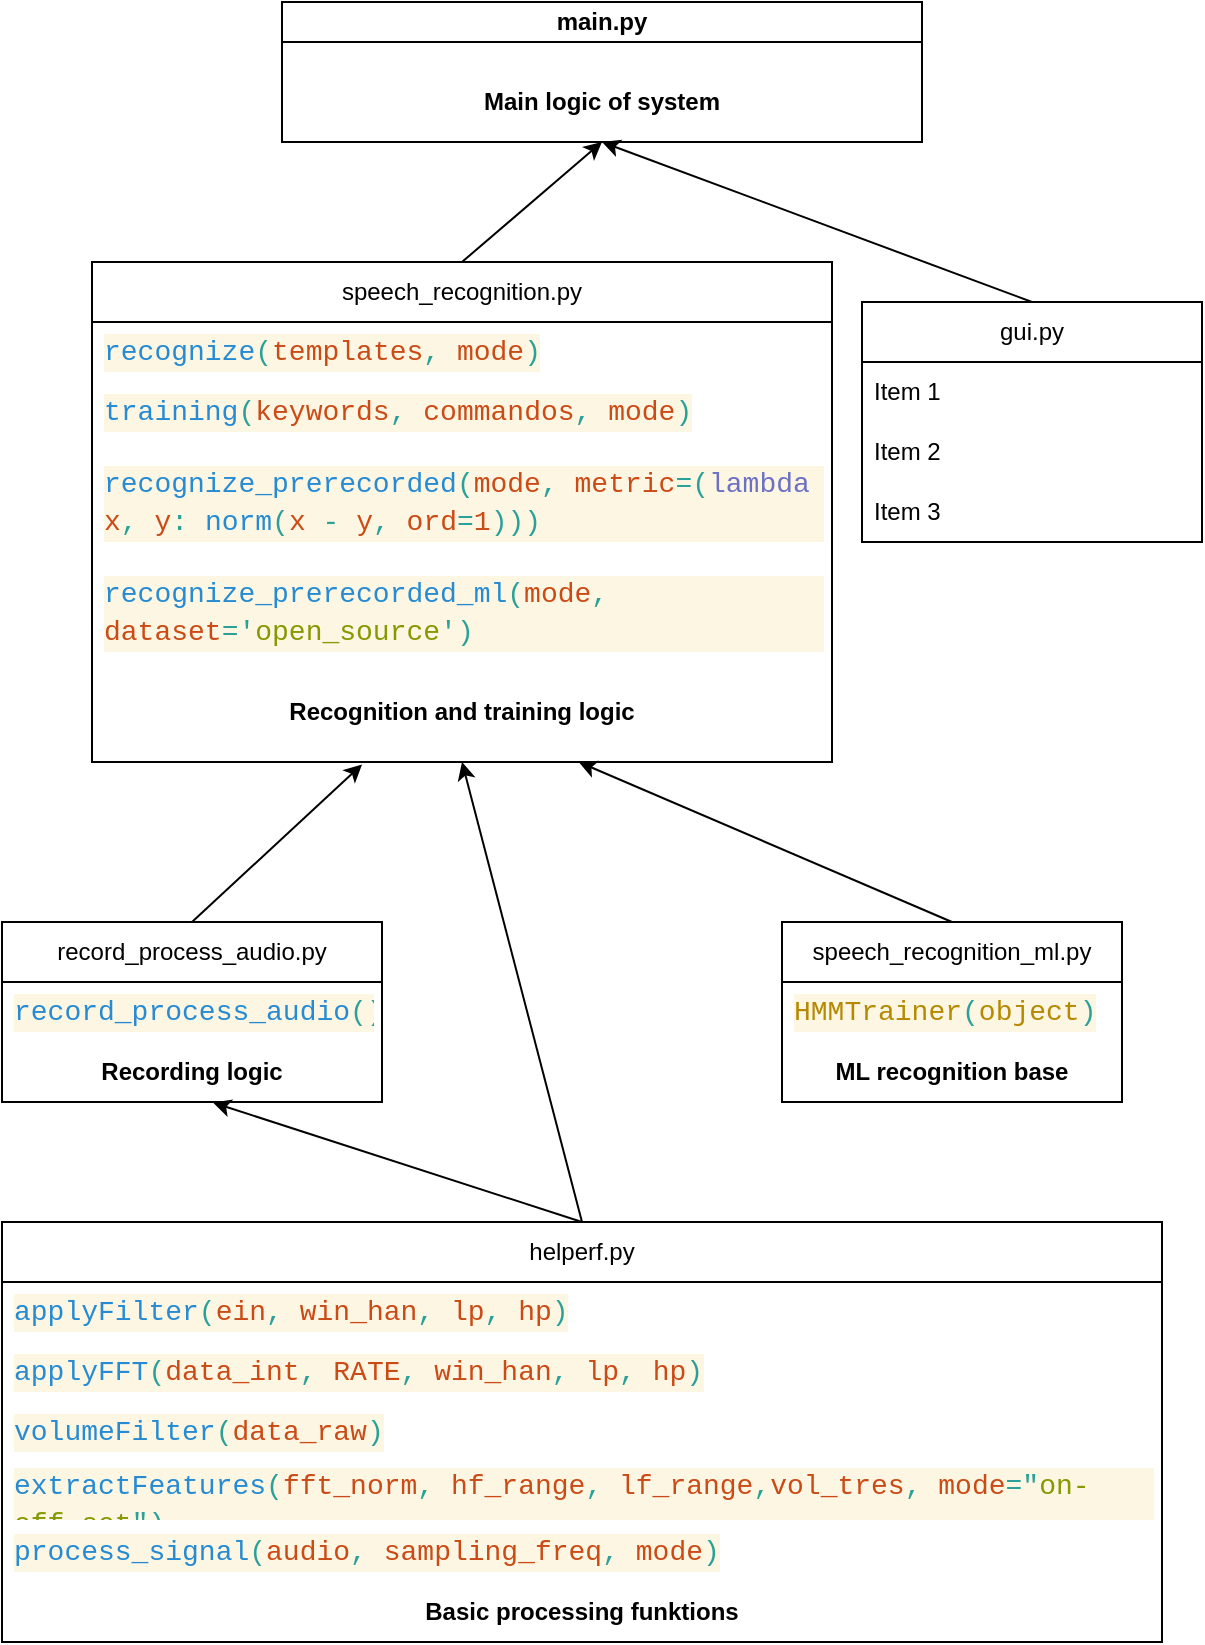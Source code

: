 <mxfile>
    <diagram id="-ezNBa-ZIM8mcF6l0Uv7" name="Page-1">
        <mxGraphModel dx="871" dy="636" grid="1" gridSize="10" guides="1" tooltips="1" connect="1" arrows="1" fold="1" page="1" pageScale="1" pageWidth="850" pageHeight="1100" math="0" shadow="0">
            <root>
                <mxCell id="0"/>
                <mxCell id="1" parent="0"/>
                <mxCell id="2" value="main.py" style="swimlane;whiteSpace=wrap;html=1;startSize=20;" parent="1" vertex="1">
                    <mxGeometry x="150" y="170" width="320" height="70" as="geometry"/>
                </mxCell>
                <mxCell id="44" value="Main logic of system" style="text;html=1;strokeColor=none;fillColor=none;align=center;verticalAlign=middle;whiteSpace=wrap;rounded=0;fontStyle=1" parent="2" vertex="1">
                    <mxGeometry y="20" width="320" height="60" as="geometry"/>
                </mxCell>
                <mxCell id="3" value="speech_recognition.py" style="swimlane;fontStyle=0;childLayout=stackLayout;horizontal=1;startSize=30;horizontalStack=0;resizeParent=1;resizeParentMax=0;resizeLast=0;collapsible=1;marginBottom=0;whiteSpace=wrap;html=1;" parent="1" vertex="1">
                    <mxGeometry x="55" y="300" width="370" height="250" as="geometry"/>
                </mxCell>
                <mxCell id="4" value="&lt;div style=&quot;color: rgb(51, 51, 51); background-color: rgb(253, 246, 227); font-family: Consolas, &amp;quot;Courier New&amp;quot;, monospace; font-size: 14px; line-height: 19px;&quot;&gt;&lt;span style=&quot;color: #268bd2;&quot;&gt;recognize&lt;/span&gt;&lt;span style=&quot;color: #2aa198;&quot;&gt;(&lt;/span&gt;&lt;span style=&quot;color: #cb4b16;&quot;&gt;templates&lt;/span&gt;&lt;span style=&quot;color: #2aa198;&quot;&gt;,&lt;/span&gt; &lt;span style=&quot;color: #cb4b16;&quot;&gt;mode&lt;/span&gt;&lt;span style=&quot;color: #2aa198;&quot;&gt;)&lt;/span&gt;&lt;/div&gt;" style="text;strokeColor=none;fillColor=none;align=left;verticalAlign=middle;spacingLeft=4;spacingRight=4;overflow=hidden;points=[[0,0.5],[1,0.5]];portConstraint=eastwest;rotatable=0;whiteSpace=wrap;html=1;" parent="3" vertex="1">
                    <mxGeometry y="30" width="370" height="30" as="geometry"/>
                </mxCell>
                <mxCell id="5" value="&lt;div style=&quot;color: rgb(51, 51, 51); background-color: rgb(253, 246, 227); font-family: Consolas, &amp;quot;Courier New&amp;quot;, monospace; font-size: 14px; line-height: 19px;&quot;&gt;&lt;span style=&quot;color: #268bd2;&quot;&gt;training&lt;/span&gt;&lt;span style=&quot;color: #2aa198;&quot;&gt;(&lt;/span&gt;&lt;span style=&quot;color: #cb4b16;&quot;&gt;keywords&lt;/span&gt;&lt;span style=&quot;color: #2aa198;&quot;&gt;,&lt;/span&gt; &lt;span style=&quot;color: #cb4b16;&quot;&gt;commandos&lt;/span&gt;&lt;span style=&quot;color: #2aa198;&quot;&gt;,&lt;/span&gt; &lt;span style=&quot;color: #cb4b16;&quot;&gt;mode&lt;/span&gt;&lt;span style=&quot;color: #2aa198;&quot;&gt;)&lt;/span&gt;&lt;/div&gt;" style="text;strokeColor=none;fillColor=none;align=left;verticalAlign=middle;spacingLeft=4;spacingRight=4;overflow=hidden;points=[[0,0.5],[1,0.5]];portConstraint=eastwest;rotatable=0;whiteSpace=wrap;html=1;" parent="3" vertex="1">
                    <mxGeometry y="60" width="370" height="30" as="geometry"/>
                </mxCell>
                <mxCell id="6" value="&lt;div style=&quot;color: rgb(51, 51, 51); background-color: rgb(253, 246, 227); font-family: Consolas, &amp;quot;Courier New&amp;quot;, monospace; font-size: 14px; line-height: 19px;&quot;&gt;&lt;span style=&quot;color: #268bd2;&quot;&gt;recognize_prerecorded&lt;/span&gt;&lt;span style=&quot;color: #2aa198;&quot;&gt;(&lt;/span&gt;&lt;span style=&quot;color: #cb4b16;&quot;&gt;mode&lt;/span&gt;&lt;span style=&quot;color: #2aa198;&quot;&gt;,&lt;/span&gt; &lt;span style=&quot;color: #cb4b16;&quot;&gt;metric&lt;/span&gt;&lt;span style=&quot;color: #2aa198;&quot;&gt;=(&lt;/span&gt;&lt;span style=&quot;color: #6c71c4;&quot;&gt;lambda&lt;/span&gt; &lt;span style=&quot;color: #cb4b16;&quot;&gt;x&lt;/span&gt;&lt;span style=&quot;color: #2aa198;&quot;&gt;,&lt;/span&gt; &lt;span style=&quot;color: #cb4b16;&quot;&gt;y&lt;/span&gt;&lt;span style=&quot;color: #2aa198;&quot;&gt;:&lt;/span&gt; &lt;span style=&quot;color: #268bd2;&quot;&gt;norm&lt;/span&gt;&lt;span style=&quot;color: #2aa198;&quot;&gt;(&lt;/span&gt;&lt;span style=&quot;color: #cb4b16;&quot;&gt;x&lt;/span&gt; &lt;span style=&quot;color: #2aa198;&quot;&gt;-&lt;/span&gt; &lt;span style=&quot;color: #cb4b16;&quot;&gt;y&lt;/span&gt;&lt;span style=&quot;color: #2aa198;&quot;&gt;,&lt;/span&gt; &lt;span style=&quot;color: #cb4b16;&quot;&gt;ord&lt;/span&gt;&lt;span style=&quot;color: #2aa198;&quot;&gt;=&lt;/span&gt;&lt;span style=&quot;color: #cb4b16;&quot;&gt;1&lt;/span&gt;&lt;span style=&quot;color: #2aa198;&quot;&gt;)))&lt;/span&gt;&lt;/div&gt;" style="text;strokeColor=none;fillColor=none;align=left;verticalAlign=middle;spacingLeft=4;spacingRight=4;overflow=hidden;points=[[0,0.5],[1,0.5]];portConstraint=eastwest;rotatable=0;whiteSpace=wrap;html=1;" parent="3" vertex="1">
                    <mxGeometry y="90" width="370" height="60" as="geometry"/>
                </mxCell>
                <mxCell id="41" value="&lt;div style=&quot;color: rgb(51, 51, 51); background-color: rgb(253, 246, 227); font-family: Consolas, &amp;quot;Courier New&amp;quot;, monospace; font-size: 14px; line-height: 19px;&quot;&gt;&lt;span style=&quot;color: #268bd2;&quot;&gt;recognize_prerecorded_ml&lt;/span&gt;&lt;span style=&quot;color: #2aa198;&quot;&gt;(&lt;/span&gt;&lt;span style=&quot;color: #cb4b16;&quot;&gt;mode&lt;/span&gt;&lt;span style=&quot;color: #2aa198;&quot;&gt;,&lt;/span&gt; &lt;span style=&quot;color: #cb4b16;&quot;&gt;dataset&lt;/span&gt;&lt;span style=&quot;color: #2aa198;&quot;&gt;=&lt;/span&gt;&lt;span style=&quot;color: #2aa198;&quot;&gt;'&lt;/span&gt;&lt;span style=&quot;color: #859900;&quot;&gt;open_source&lt;/span&gt;&lt;span style=&quot;color: #2aa198;&quot;&gt;'&lt;/span&gt;&lt;span style=&quot;color: #2aa198;&quot;&gt;)&lt;/span&gt;&lt;/div&gt;" style="text;strokeColor=none;fillColor=none;align=left;verticalAlign=middle;spacingLeft=4;spacingRight=4;overflow=hidden;points=[[0,0.5],[1,0.5]];portConstraint=eastwest;rotatable=0;whiteSpace=wrap;html=1;" parent="3" vertex="1">
                    <mxGeometry y="150" width="370" height="50" as="geometry"/>
                </mxCell>
                <mxCell id="42" value="Recognition and training logic" style="text;strokeColor=none;fillColor=none;align=center;verticalAlign=middle;spacingLeft=4;spacingRight=4;overflow=hidden;points=[[0,0.5],[1,0.5]];portConstraint=eastwest;rotatable=0;whiteSpace=wrap;html=1;fontStyle=1;labelBackgroundColor=none;" parent="3" vertex="1">
                    <mxGeometry y="200" width="370" height="50" as="geometry"/>
                </mxCell>
                <mxCell id="7" value="record_process_audio.py" style="swimlane;fontStyle=0;childLayout=stackLayout;horizontal=1;startSize=30;horizontalStack=0;resizeParent=1;resizeParentMax=0;resizeLast=0;collapsible=1;marginBottom=0;whiteSpace=wrap;html=1;" parent="1" vertex="1">
                    <mxGeometry x="10" y="630" width="190" height="90" as="geometry"/>
                </mxCell>
                <mxCell id="8" value="&lt;div style=&quot;color: rgb(51, 51, 51); background-color: rgb(253, 246, 227); font-family: Consolas, &amp;quot;Courier New&amp;quot;, monospace; font-size: 14px; line-height: 19px;&quot;&gt;&lt;span style=&quot;color: #268bd2;&quot;&gt;record_process_audio&lt;/span&gt;&lt;span style=&quot;color: #2aa198;&quot;&gt;()&lt;/span&gt;&lt;/div&gt;" style="text;strokeColor=none;fillColor=none;align=left;verticalAlign=middle;spacingLeft=4;spacingRight=4;overflow=hidden;points=[[0,0.5],[1,0.5]];portConstraint=eastwest;rotatable=0;whiteSpace=wrap;html=1;" parent="7" vertex="1">
                    <mxGeometry y="30" width="190" height="30" as="geometry"/>
                </mxCell>
                <mxCell id="9" value="Recording logic" style="text;strokeColor=none;fillColor=none;align=center;verticalAlign=middle;spacingLeft=4;spacingRight=4;overflow=hidden;points=[[0,0.5],[1,0.5]];portConstraint=eastwest;rotatable=0;whiteSpace=wrap;html=1;fontStyle=1" parent="7" vertex="1">
                    <mxGeometry y="60" width="190" height="30" as="geometry"/>
                </mxCell>
                <mxCell id="11" value="speech_recognition_ml.py" style="swimlane;fontStyle=0;childLayout=stackLayout;horizontal=1;startSize=30;horizontalStack=0;resizeParent=1;resizeParentMax=0;resizeLast=0;collapsible=1;marginBottom=0;whiteSpace=wrap;html=1;" parent="1" vertex="1">
                    <mxGeometry x="400" y="630" width="170" height="90" as="geometry"/>
                </mxCell>
                <mxCell id="12" value="&lt;div style=&quot;color: rgb(51, 51, 51); background-color: rgb(253, 246, 227); font-family: Consolas, &amp;quot;Courier New&amp;quot;, monospace; font-size: 14px; line-height: 19px;&quot;&gt;&lt;span style=&quot;color: #b58900;&quot;&gt;HMMTrainer&lt;/span&gt;&lt;span style=&quot;color: #2aa198;&quot;&gt;(&lt;/span&gt;&lt;span style=&quot;color: #b58900;&quot;&gt;object&lt;/span&gt;&lt;span style=&quot;color: #2aa198;&quot;&gt;)&lt;/span&gt;&lt;/div&gt;" style="text;strokeColor=none;fillColor=none;align=left;verticalAlign=middle;spacingLeft=4;spacingRight=4;overflow=hidden;points=[[0,0.5],[1,0.5]];portConstraint=eastwest;rotatable=0;whiteSpace=wrap;html=1;" parent="11" vertex="1">
                    <mxGeometry y="30" width="170" height="30" as="geometry"/>
                </mxCell>
                <mxCell id="13" value="ML recognition base" style="text;strokeColor=none;fillColor=none;align=center;verticalAlign=middle;spacingLeft=4;spacingRight=4;overflow=hidden;points=[[0,0.5],[1,0.5]];portConstraint=eastwest;rotatable=0;whiteSpace=wrap;html=1;fontStyle=1" parent="11" vertex="1">
                    <mxGeometry y="60" width="170" height="30" as="geometry"/>
                </mxCell>
                <mxCell id="15" value="helperf.py" style="swimlane;fontStyle=0;childLayout=stackLayout;horizontal=1;startSize=30;horizontalStack=0;resizeParent=1;resizeParentMax=0;resizeLast=0;collapsible=1;marginBottom=0;whiteSpace=wrap;html=1;" parent="1" vertex="1">
                    <mxGeometry x="10" y="780" width="580" height="210" as="geometry"/>
                </mxCell>
                <mxCell id="16" value="&lt;div style=&quot;color: rgb(51, 51, 51); background-color: rgb(253, 246, 227); font-family: Consolas, &amp;quot;Courier New&amp;quot;, monospace; font-size: 14px; line-height: 19px;&quot;&gt;&lt;span style=&quot;color: #268bd2;&quot;&gt;applyFilter&lt;/span&gt;&lt;span style=&quot;color: #2aa198;&quot;&gt;(&lt;/span&gt;&lt;span style=&quot;color: #cb4b16;&quot;&gt;ein&lt;/span&gt;&lt;span style=&quot;color: #2aa198;&quot;&gt;,&lt;/span&gt; &lt;span style=&quot;color: #cb4b16;&quot;&gt;win_han&lt;/span&gt;&lt;span style=&quot;color: #2aa198;&quot;&gt;,&lt;/span&gt; &lt;span style=&quot;color: #cb4b16;&quot;&gt;lp&lt;/span&gt;&lt;span style=&quot;color: #2aa198;&quot;&gt;,&lt;/span&gt; &lt;span style=&quot;color: #cb4b16;&quot;&gt;hp&lt;/span&gt;&lt;span style=&quot;color: #2aa198;&quot;&gt;)&lt;/span&gt;&lt;/div&gt;" style="text;strokeColor=none;fillColor=none;align=left;verticalAlign=middle;spacingLeft=4;spacingRight=4;overflow=hidden;points=[[0,0.5],[1,0.5]];portConstraint=eastwest;rotatable=0;whiteSpace=wrap;html=1;" parent="15" vertex="1">
                    <mxGeometry y="30" width="580" height="30" as="geometry"/>
                </mxCell>
                <mxCell id="17" value="&lt;div style=&quot;color: rgb(51, 51, 51); background-color: rgb(253, 246, 227); font-family: Consolas, &amp;quot;Courier New&amp;quot;, monospace; font-size: 14px; line-height: 19px;&quot;&gt;&lt;span style=&quot;color: #268bd2;&quot;&gt;applyFFT&lt;/span&gt;&lt;span style=&quot;color: #2aa198;&quot;&gt;(&lt;/span&gt;&lt;span style=&quot;color: #cb4b16;&quot;&gt;data_int&lt;/span&gt;&lt;span style=&quot;color: #2aa198;&quot;&gt;,&lt;/span&gt; &lt;span style=&quot;color: #cb4b16;&quot;&gt;RATE&lt;/span&gt;&lt;span style=&quot;color: #2aa198;&quot;&gt;,&lt;/span&gt; &lt;span style=&quot;color: #cb4b16;&quot;&gt;win_han&lt;/span&gt;&lt;span style=&quot;color: #2aa198;&quot;&gt;,&lt;/span&gt; &lt;span style=&quot;color: #cb4b16;&quot;&gt;lp&lt;/span&gt;&lt;span style=&quot;color: #2aa198;&quot;&gt;,&lt;/span&gt; &lt;span style=&quot;color: #cb4b16;&quot;&gt;hp&lt;/span&gt;&lt;span style=&quot;color: #2aa198;&quot;&gt;)&lt;/span&gt;&lt;/div&gt;" style="text;strokeColor=none;fillColor=none;align=left;verticalAlign=middle;spacingLeft=4;spacingRight=4;overflow=hidden;points=[[0,0.5],[1,0.5]];portConstraint=eastwest;rotatable=0;whiteSpace=wrap;html=1;" parent="15" vertex="1">
                    <mxGeometry y="60" width="580" height="30" as="geometry"/>
                </mxCell>
                <mxCell id="18" value="&lt;div style=&quot;color: rgb(51, 51, 51); background-color: rgb(253, 246, 227); font-family: Consolas, &amp;quot;Courier New&amp;quot;, monospace; font-size: 14px; line-height: 19px;&quot;&gt;&lt;span style=&quot;color: #268bd2;&quot;&gt;volumeFilter&lt;/span&gt;&lt;span style=&quot;color: #2aa198;&quot;&gt;(&lt;/span&gt;&lt;span style=&quot;color: #cb4b16;&quot;&gt;data_raw&lt;/span&gt;&lt;span style=&quot;color: #2aa198;&quot;&gt;)&lt;/span&gt;&lt;/div&gt;" style="text;strokeColor=none;fillColor=none;align=left;verticalAlign=middle;spacingLeft=4;spacingRight=4;overflow=hidden;points=[[0,0.5],[1,0.5]];portConstraint=eastwest;rotatable=0;whiteSpace=wrap;html=1;" parent="15" vertex="1">
                    <mxGeometry y="90" width="580" height="30" as="geometry"/>
                </mxCell>
                <mxCell id="45" value="&lt;div style=&quot;background-color: rgb(253, 246, 227); font-family: Consolas, &amp;quot;Courier New&amp;quot;, monospace; font-size: 14px; line-height: 19px;&quot;&gt;&lt;span style=&quot;color: rgb(38, 139, 210);&quot;&gt;extractFeatures&lt;/span&gt;&lt;span style=&quot;color: rgb(42, 161, 152);&quot;&gt;(&lt;/span&gt;&lt;span style=&quot;color: rgb(203, 75, 22);&quot;&gt;fft_norm&lt;/span&gt;&lt;span style=&quot;color: rgb(42, 161, 152);&quot;&gt;,&lt;/span&gt;&amp;nbsp;&lt;span style=&quot;color: rgb(203, 75, 22);&quot;&gt;hf_range&lt;/span&gt;&lt;span style=&quot;color: rgb(42, 161, 152);&quot;&gt;,&lt;/span&gt;&lt;font color=&quot;#333333&quot;&gt;&amp;nbsp;&lt;/font&gt;&lt;span style=&quot;color: rgb(203, 75, 22);&quot;&gt;lf_range&lt;/span&gt;&lt;span style=&quot;color: rgb(42, 161, 152);&quot;&gt;,&lt;/span&gt;&lt;span style=&quot;color: rgb(203, 75, 22);&quot;&gt;vol_tres&lt;/span&gt;&lt;span style=&quot;color: rgb(42, 161, 152);&quot;&gt;,&lt;/span&gt; &lt;span style=&quot;color: rgb(203, 75, 22);&quot;&gt;mode&lt;/span&gt;&lt;span style=&quot;color: rgb(42, 161, 152);&quot;&gt;=&lt;/span&gt;&lt;span style=&quot;color: rgb(42, 161, 152);&quot;&gt;&quot;&lt;/span&gt;&lt;span style=&quot;color: rgb(133, 153, 0);&quot;&gt;on-off-set&lt;/span&gt;&lt;span style=&quot;color: rgb(42, 161, 152);&quot;&gt;&quot;&lt;/span&gt;&lt;span style=&quot;color: rgb(42, 161, 152);&quot;&gt;)&lt;/span&gt;&lt;/div&gt;" style="text;strokeColor=none;fillColor=none;align=left;verticalAlign=middle;spacingLeft=4;spacingRight=4;overflow=hidden;points=[[0,0.5],[1,0.5]];portConstraint=eastwest;rotatable=0;whiteSpace=wrap;html=1;" parent="15" vertex="1">
                    <mxGeometry y="120" width="580" height="30" as="geometry"/>
                </mxCell>
                <mxCell id="46" value="&lt;div style=&quot;color: rgb(51, 51, 51); background-color: rgb(253, 246, 227); font-family: Consolas, &amp;quot;Courier New&amp;quot;, monospace; font-size: 14px; line-height: 19px;&quot;&gt;&lt;span style=&quot;color: #268bd2;&quot;&gt;process_signal&lt;/span&gt;&lt;span style=&quot;color: #2aa198;&quot;&gt;(&lt;/span&gt;&lt;span style=&quot;color: #cb4b16;&quot;&gt;audio&lt;/span&gt;&lt;span style=&quot;color: #2aa198;&quot;&gt;,&lt;/span&gt; &lt;span style=&quot;color: #cb4b16;&quot;&gt;sampling_freq&lt;/span&gt;&lt;span style=&quot;color: #2aa198;&quot;&gt;,&lt;/span&gt; &lt;span style=&quot;color: #cb4b16;&quot;&gt;mode&lt;/span&gt;&lt;span style=&quot;color: #2aa198;&quot;&gt;)&lt;/span&gt;&lt;/div&gt;" style="text;strokeColor=none;fillColor=none;align=left;verticalAlign=middle;spacingLeft=4;spacingRight=4;overflow=hidden;points=[[0,0.5],[1,0.5]];portConstraint=eastwest;rotatable=0;whiteSpace=wrap;html=1;" parent="15" vertex="1">
                    <mxGeometry y="150" width="580" height="30" as="geometry"/>
                </mxCell>
                <mxCell id="48" value="Basic processing funktions" style="text;strokeColor=none;fillColor=none;align=center;verticalAlign=middle;spacingLeft=4;spacingRight=4;overflow=hidden;points=[[0,0.5],[1,0.5]];portConstraint=eastwest;rotatable=0;whiteSpace=wrap;html=1;fontStyle=1" parent="15" vertex="1">
                    <mxGeometry y="180" width="580" height="30" as="geometry"/>
                </mxCell>
                <mxCell id="23" value="gui.py" style="swimlane;fontStyle=0;childLayout=stackLayout;horizontal=1;startSize=30;horizontalStack=0;resizeParent=1;resizeParentMax=0;resizeLast=0;collapsible=1;marginBottom=0;whiteSpace=wrap;html=1;" parent="1" vertex="1">
                    <mxGeometry x="440" y="320" width="170" height="120" as="geometry"/>
                </mxCell>
                <mxCell id="24" value="Item 1" style="text;strokeColor=none;fillColor=none;align=left;verticalAlign=middle;spacingLeft=4;spacingRight=4;overflow=hidden;points=[[0,0.5],[1,0.5]];portConstraint=eastwest;rotatable=0;whiteSpace=wrap;html=1;" parent="23" vertex="1">
                    <mxGeometry y="30" width="170" height="30" as="geometry"/>
                </mxCell>
                <mxCell id="25" value="Item 2" style="text;strokeColor=none;fillColor=none;align=left;verticalAlign=middle;spacingLeft=4;spacingRight=4;overflow=hidden;points=[[0,0.5],[1,0.5]];portConstraint=eastwest;rotatable=0;whiteSpace=wrap;html=1;" parent="23" vertex="1">
                    <mxGeometry y="60" width="170" height="30" as="geometry"/>
                </mxCell>
                <mxCell id="26" value="Item 3" style="text;strokeColor=none;fillColor=none;align=left;verticalAlign=middle;spacingLeft=4;spacingRight=4;overflow=hidden;points=[[0,0.5],[1,0.5]];portConstraint=eastwest;rotatable=0;whiteSpace=wrap;html=1;" parent="23" vertex="1">
                    <mxGeometry y="90" width="170" height="30" as="geometry"/>
                </mxCell>
                <mxCell id="27" value="" style="endArrow=classic;html=1;entryX=0.5;entryY=1;entryDx=0;entryDy=0;exitX=0.5;exitY=0;exitDx=0;exitDy=0;" parent="1" source="3" target="2" edge="1">
                    <mxGeometry width="50" height="50" relative="1" as="geometry">
                        <mxPoint x="290" y="450" as="sourcePoint"/>
                        <mxPoint x="340" y="400" as="targetPoint"/>
                    </mxGeometry>
                </mxCell>
                <mxCell id="29" value="" style="endArrow=classic;html=1;exitX=0.5;exitY=0;exitDx=0;exitDy=0;entryX=0.5;entryY=1;entryDx=0;entryDy=0;" parent="1" source="23" target="2" edge="1">
                    <mxGeometry width="50" height="50" relative="1" as="geometry">
                        <mxPoint x="290" y="450" as="sourcePoint"/>
                        <mxPoint x="340" y="400" as="targetPoint"/>
                    </mxGeometry>
                </mxCell>
                <mxCell id="30" value="" style="endArrow=classic;html=1;exitX=0.5;exitY=0;exitDx=0;exitDy=0;entryX=0.365;entryY=1.024;entryDx=0;entryDy=0;entryPerimeter=0;" parent="1" source="7" target="42" edge="1">
                    <mxGeometry width="50" height="50" relative="1" as="geometry">
                        <mxPoint x="290" y="450" as="sourcePoint"/>
                        <mxPoint x="200" y="520" as="targetPoint"/>
                    </mxGeometry>
                </mxCell>
                <mxCell id="32" value="" style="endArrow=classic;html=1;exitX=0.5;exitY=0;exitDx=0;exitDy=0;" parent="1" source="11" target="42" edge="1">
                    <mxGeometry width="50" height="50" relative="1" as="geometry">
                        <mxPoint x="290" y="450" as="sourcePoint"/>
                        <mxPoint x="320" y="540" as="targetPoint"/>
                    </mxGeometry>
                </mxCell>
                <mxCell id="33" value="" style="endArrow=classic;html=1;exitX=0.5;exitY=0;exitDx=0;exitDy=0;entryX=0.555;entryY=1.01;entryDx=0;entryDy=0;entryPerimeter=0;" parent="1" source="15" target="9" edge="1">
                    <mxGeometry width="50" height="50" relative="1" as="geometry">
                        <mxPoint x="290" y="650" as="sourcePoint"/>
                        <mxPoint x="120" y="750" as="targetPoint"/>
                    </mxGeometry>
                </mxCell>
                <mxCell id="49" value="" style="endArrow=classic;html=1;exitX=0.5;exitY=0;exitDx=0;exitDy=0;entryX=0.5;entryY=1;entryDx=0;entryDy=0;entryPerimeter=0;" edge="1" parent="1" source="15" target="42">
                    <mxGeometry width="50" height="50" relative="1" as="geometry">
                        <mxPoint x="420" y="750" as="sourcePoint"/>
                        <mxPoint x="470" y="700" as="targetPoint"/>
                    </mxGeometry>
                </mxCell>
            </root>
        </mxGraphModel>
    </diagram>
</mxfile>